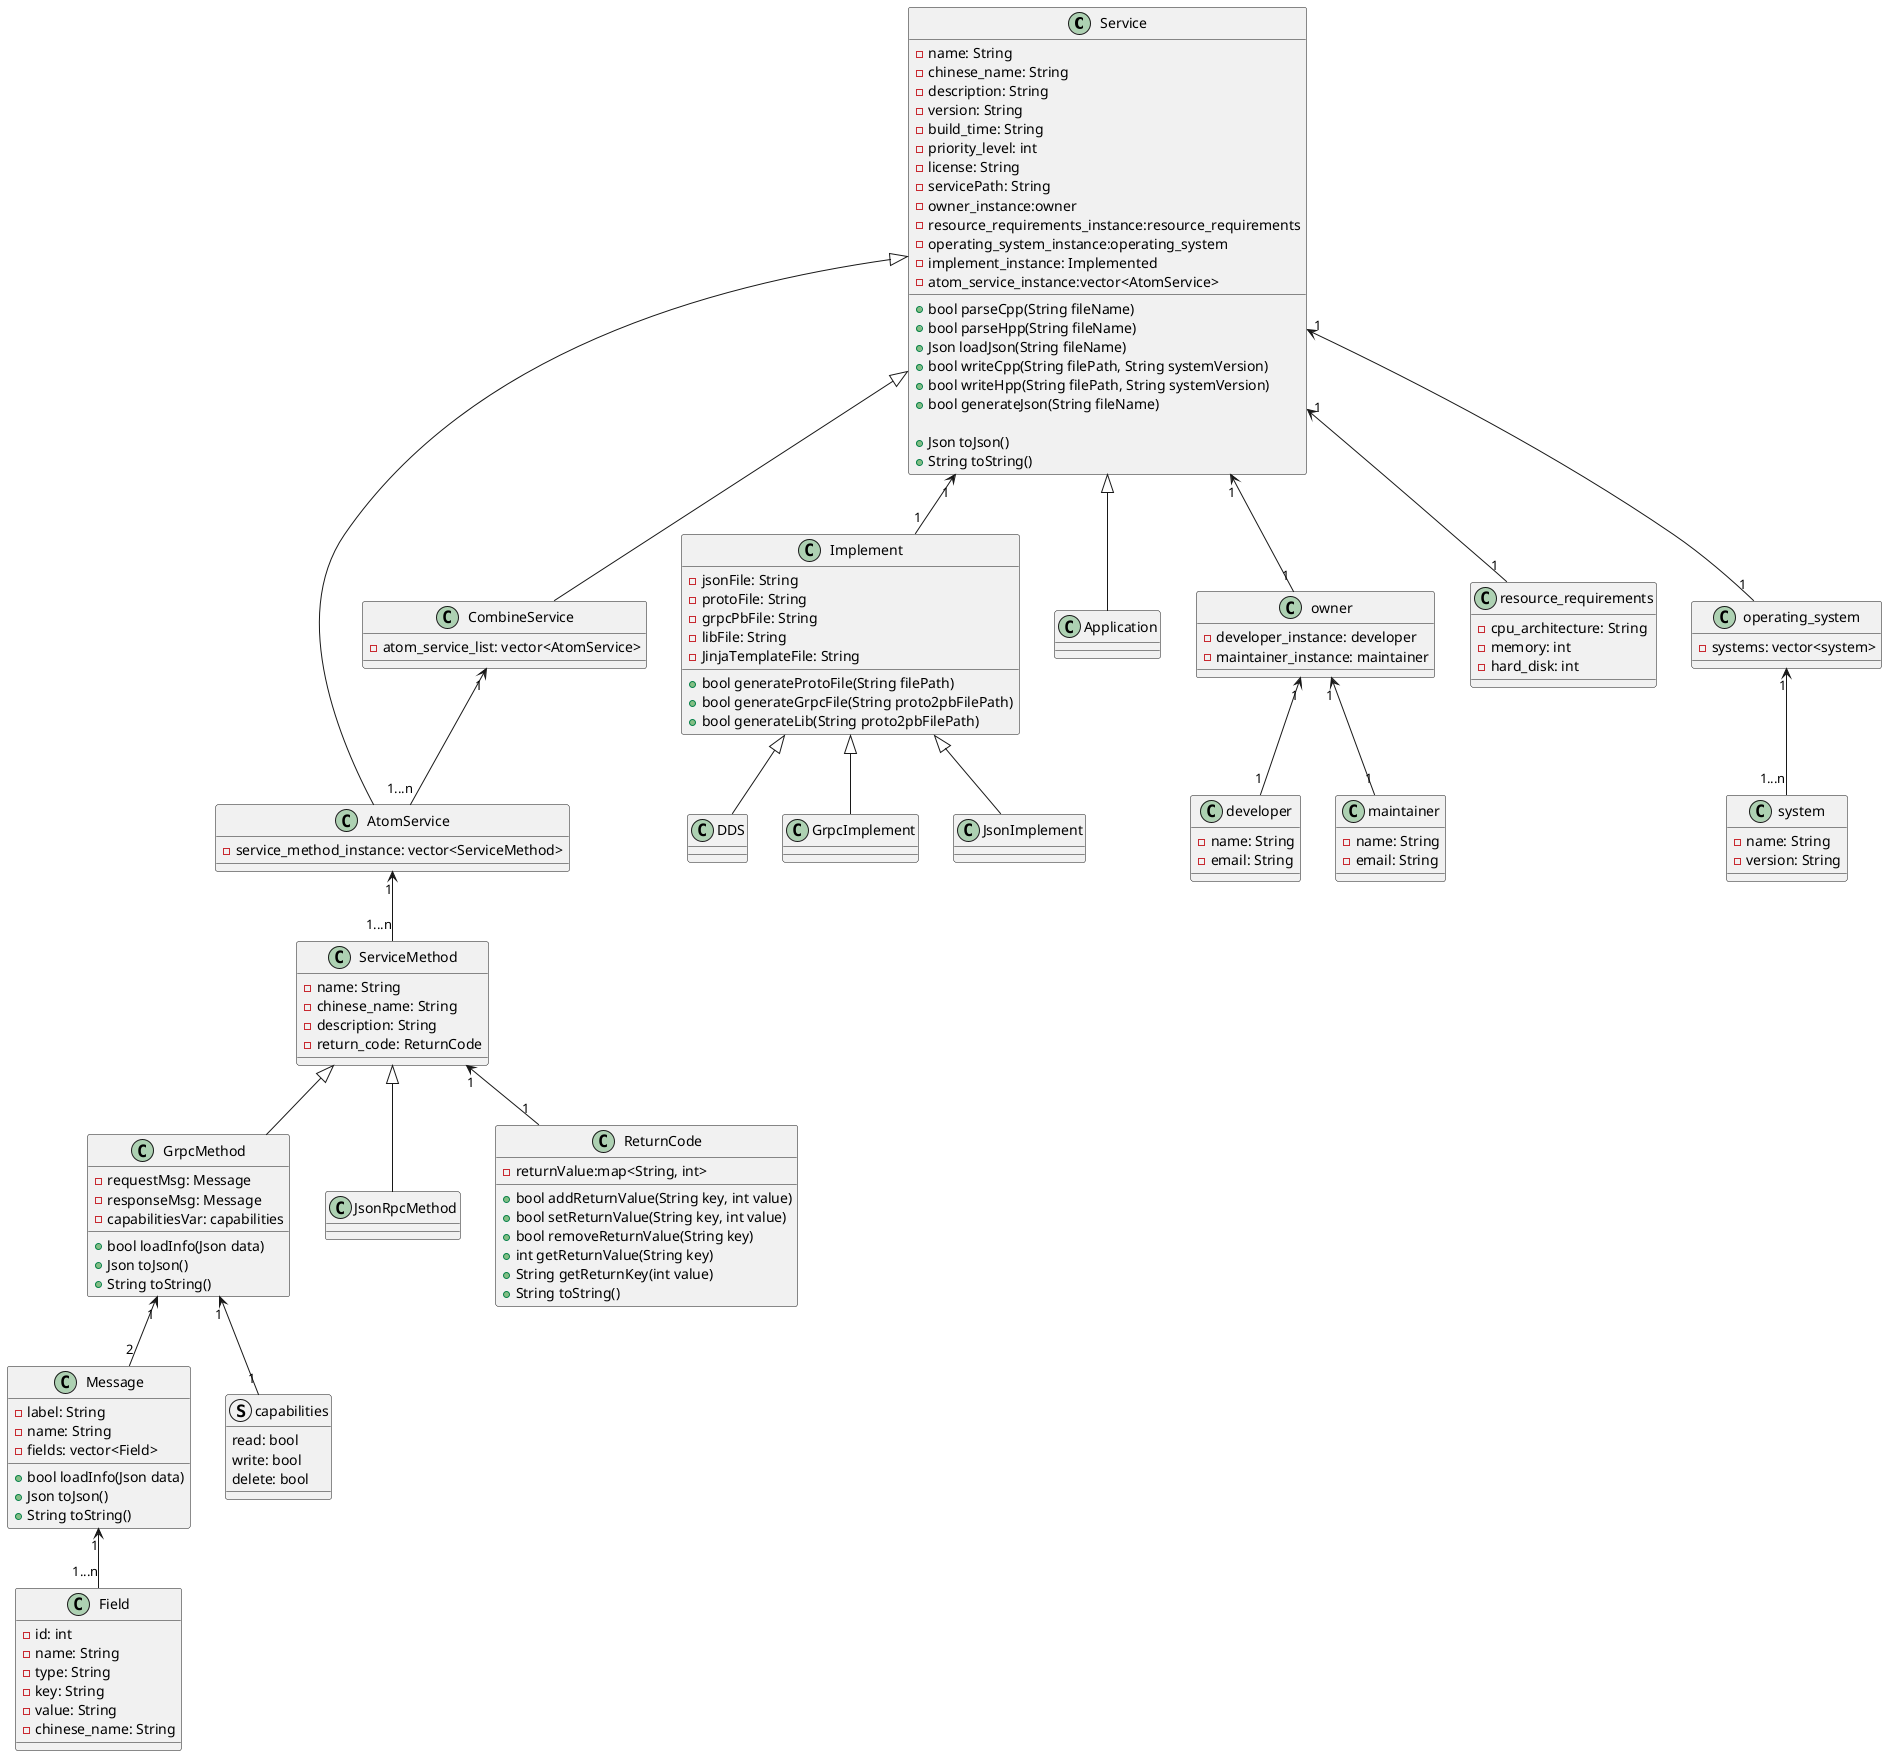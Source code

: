 @startuml
'https://plantuml.com/class-diagram

class Service
class Message
class ServiceMethod
class GrpcMethod
class JsonRpcMethod
class ReturnCode
class AtomService
class Implement
class CombineService
class Application
class DDS

Service <|-- AtomService
Service <|-- CombineService
Service <|-- Application


AtomService "1"<--"1...n" ServiceMethod


GrpcMethod "1"<--"2" Message
ServiceMethod "1"<--"1" ReturnCode



Implement <|-- DDS
Implement <|-- GrpcImplement
Implement <|-- JsonImplement

CombineService "1"<--"1...n" AtomService

ServiceMethod <|-- GrpcMethod
ServiceMethod <|-- JsonRpcMethod


class owner {
	-developer_instance: developer
	-maintainer_instance: maintainer
}

class developer {
		-name: String
		-email: String
}

class maintainer {
		-name: String
		-email: String
}


class resource_requirements {
    -cpu_architecture: String
    -memory: int
    -hard_disk: int
}

class system {
    -name: String
    -version: String
}

class operating_system {
    -systems: vector<system>
}


'Service "1"<--"1" developer
'Service "1"<--"1" maintainer

Service "1"<--"1" owner
owner "1"<--"1" developer
owner "1"<--"1" maintainer
Service "1"<--"1" resource_requirements
Service "1"<--"1" operating_system
Service "1"<--"1" Implement
operating_system "1"<--"1...n" system




class Service {
    -name: String
    -chinese_name: String
    -description: String
    -version: String
    -build_time: String
    -priority_level: int
    -license: String
    -servicePath: String
    -owner_instance:owner
    -resource_requirements_instance:resource_requirements
    -operating_system_instance:operating_system
    -implement_instance: Implemented
    -atom_service_instance:vector<AtomService>

    '+String loadFile(String filePath)
    +bool parseCpp(String fileName)
    +bool parseHpp(String fileName)
    +Json loadJson(String fileName)
    +bool writeCpp(String filePath, String systemVersion)
    +bool writeHpp(String filePath, String systemVersion)
    +bool generateJson(String fileName)
'    +bool generateServiceProject()
'    +bool generateServiceLib()

    +Json toJson()
    +String toString()
}
class AtomService{
    -service_method_instance: vector<ServiceMethod>
}

class CombineService {
    -atom_service_list: vector<AtomService>
}


class Implement {
    -jsonFile: String
    -protoFile: String
    -grpcPbFile: String
    -libFile: String
    -JinjaTemplateFile: String

    +bool generateProtoFile(String filePath)
    +bool generateGrpcFile(String proto2pbFilePath)
    +bool generateLib(String proto2pbFilePath)
}



struct capabilities {
    read: bool
    write: bool
    delete: bool
}

GrpcMethod "1"<--"1" capabilities

class ServiceMethod {
    -name: String
    -chinese_name: String
    -description: String
    -return_code: ReturnCode
}


class GrpcMethod {

    -requestMsg: Message
    -responseMsg: Message
    -capabilitiesVar: capabilities

    +bool loadInfo(Json data)
    +Json toJson()
    +String toString()
}

class ReturnCode {
    -returnValue:map<String, int>

    +bool addReturnValue(String key, int value)
    +bool setReturnValue(String key, int value)
    +bool removeReturnValue(String key)
    +int getReturnValue(String key)
    +String getReturnKey(int value)
		+String toString()
}

class Field {
    -id: int
    -name: String
    -type: String
    -key: String
    -value: String
    -chinese_name: String
}

Message "1"<--"1...n" Field

class Message {
    -label: String
    -name: String
    -fields: vector<Field>

    +bool loadInfo(Json data)
    +Json toJson()
    +String toString()
}




@enduml